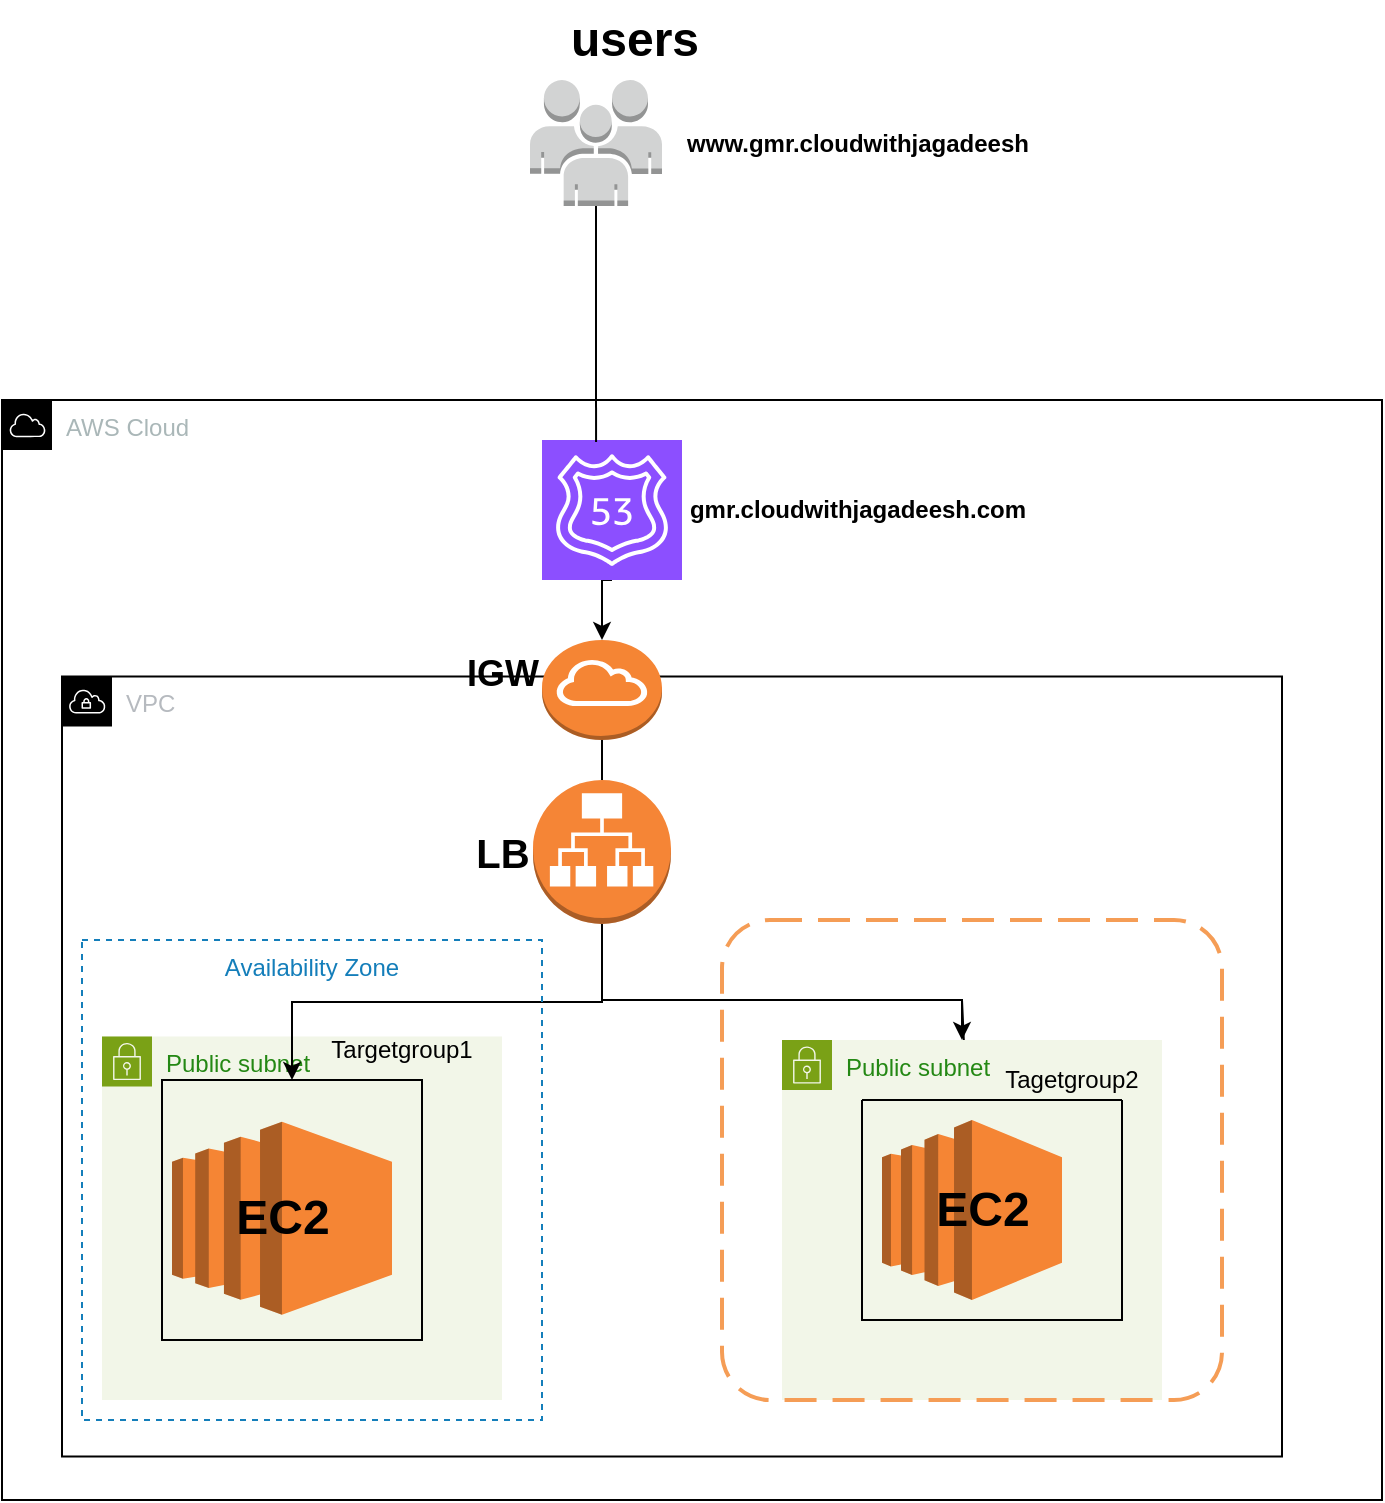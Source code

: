 <mxfile version="24.0.4" type="device">
  <diagram name="Page-1" id="YgBqNYFpUbtydnjwGesW">
    <mxGraphModel dx="880" dy="-382" grid="1" gridSize="10" guides="1" tooltips="1" connect="1" arrows="1" fold="1" page="1" pageScale="1" pageWidth="1100" pageHeight="850" math="0" shadow="0">
      <root>
        <mxCell id="0" />
        <mxCell id="1" parent="0" />
        <mxCell id="RGGTpV-_Let40hKGZ3-E-6" value="AWS Cloud" style="sketch=0;outlineConnect=0;gradientColor=none;html=1;whiteSpace=wrap;fontSize=12;fontStyle=0;shape=mxgraph.aws4.group;grIcon=mxgraph.aws4.group_aws_cloud;strokeColor=default;fillColor=none;verticalAlign=top;align=left;spacingLeft=30;fontColor=#AAB7B8;dashed=0;" vertex="1" parent="1">
          <mxGeometry x="140" y="1140" width="690" height="550" as="geometry" />
        </mxCell>
        <mxCell id="RGGTpV-_Let40hKGZ3-E-8" value="Public subnet" style="points=[[0,0],[0.25,0],[0.5,0],[0.75,0],[1,0],[1,0.25],[1,0.5],[1,0.75],[1,1],[0.75,1],[0.5,1],[0.25,1],[0,1],[0,0.75],[0,0.5],[0,0.25]];outlineConnect=0;gradientColor=none;html=1;whiteSpace=wrap;fontSize=12;fontStyle=0;container=1;pointerEvents=0;collapsible=0;recursiveResize=0;shape=mxgraph.aws4.group;grIcon=mxgraph.aws4.group_security_group;grStroke=0;strokeColor=#7AA116;fillColor=#F2F6E8;verticalAlign=top;align=left;spacingLeft=30;fontColor=#248814;dashed=0;" vertex="1" parent="1">
          <mxGeometry x="190" y="1458.25" width="200" height="181.75" as="geometry" />
        </mxCell>
        <mxCell id="RGGTpV-_Let40hKGZ3-E-7" value="VPC" style="sketch=0;outlineConnect=0;gradientColor=none;html=1;whiteSpace=wrap;fontSize=12;fontStyle=0;shape=mxgraph.aws4.group;grIcon=mxgraph.aws4.group_vpc;strokeColor=#000000;fillColor=none;verticalAlign=top;align=left;spacingLeft=30;fontColor=#B6BABF;dashed=0;" vertex="1" parent="RGGTpV-_Let40hKGZ3-E-8">
          <mxGeometry x="-20" y="-180" width="610" height="390" as="geometry" />
        </mxCell>
        <mxCell id="RGGTpV-_Let40hKGZ3-E-28" value="Targetgroup1" style="text;html=1;align=center;verticalAlign=middle;whiteSpace=wrap;rounded=0;" vertex="1" parent="RGGTpV-_Let40hKGZ3-E-8">
          <mxGeometry x="120" y="-8.25" width="60" height="30" as="geometry" />
        </mxCell>
        <mxCell id="RGGTpV-_Let40hKGZ3-E-16" value="" style="whiteSpace=wrap;html=1;aspect=fixed;fillColor=none;" vertex="1" parent="RGGTpV-_Let40hKGZ3-E-8">
          <mxGeometry x="30" y="21.75" width="130" height="130" as="geometry" />
        </mxCell>
        <mxCell id="RGGTpV-_Let40hKGZ3-E-18" style="edgeStyle=orthogonalEdgeStyle;rounded=0;orthogonalLoop=1;jettySize=auto;html=1;exitX=0.5;exitY=1;exitDx=0;exitDy=0;exitPerimeter=0;entryX=0.5;entryY=0;entryDx=0;entryDy=0;" edge="1" parent="1" source="RGGTpV-_Let40hKGZ3-E-10" target="RGGTpV-_Let40hKGZ3-E-16">
          <mxGeometry relative="1" as="geometry" />
        </mxCell>
        <mxCell id="RGGTpV-_Let40hKGZ3-E-10" value="" style="outlineConnect=0;dashed=0;verticalLabelPosition=bottom;verticalAlign=top;align=center;html=1;shape=mxgraph.aws3.application_load_balancer;fillColor=#F58536;gradientColor=none;" vertex="1" parent="1">
          <mxGeometry x="405.5" y="1330" width="69" height="72" as="geometry" />
        </mxCell>
        <mxCell id="RGGTpV-_Let40hKGZ3-E-19" value="" style="outlineConnect=0;dashed=0;verticalLabelPosition=bottom;verticalAlign=top;align=center;html=1;shape=mxgraph.aws3.internet_gateway;fillColor=#F58534;gradientColor=none;" vertex="1" parent="1">
          <mxGeometry x="410" y="1260" width="60" height="50" as="geometry" />
        </mxCell>
        <mxCell id="RGGTpV-_Let40hKGZ3-E-23" style="edgeStyle=orthogonalEdgeStyle;rounded=0;orthogonalLoop=1;jettySize=auto;html=1;exitX=0.5;exitY=1;exitDx=0;exitDy=0;exitPerimeter=0;" edge="1" parent="1" source="RGGTpV-_Let40hKGZ3-E-20" target="RGGTpV-_Let40hKGZ3-E-19">
          <mxGeometry relative="1" as="geometry">
            <Array as="points">
              <mxPoint x="440" y="1230" />
            </Array>
          </mxGeometry>
        </mxCell>
        <mxCell id="RGGTpV-_Let40hKGZ3-E-20" value="" style="sketch=0;points=[[0,0,0],[0.25,0,0],[0.5,0,0],[0.75,0,0],[1,0,0],[0,1,0],[0.25,1,0],[0.5,1,0],[0.75,1,0],[1,1,0],[0,0.25,0],[0,0.5,0],[0,0.75,0],[1,0.25,0],[1,0.5,0],[1,0.75,0]];outlineConnect=0;fontColor=#232F3E;fillColor=#8C4FFF;strokeColor=#ffffff;dashed=0;verticalLabelPosition=bottom;verticalAlign=top;align=center;html=1;fontSize=12;fontStyle=0;aspect=fixed;shape=mxgraph.aws4.resourceIcon;resIcon=mxgraph.aws4.route_53;" vertex="1" parent="1">
          <mxGeometry x="410" y="1160" width="70" height="70" as="geometry" />
        </mxCell>
        <mxCell id="RGGTpV-_Let40hKGZ3-E-21" value="" style="endArrow=none;html=1;rounded=0;exitX=0.5;exitY=1;exitDx=0;exitDy=0;exitPerimeter=0;entryX=0.5;entryY=0;entryDx=0;entryDy=0;entryPerimeter=0;" edge="1" parent="1" source="RGGTpV-_Let40hKGZ3-E-19" target="RGGTpV-_Let40hKGZ3-E-10">
          <mxGeometry width="50" height="50" relative="1" as="geometry">
            <mxPoint x="400" y="1400" as="sourcePoint" />
            <mxPoint x="450" y="1350" as="targetPoint" />
          </mxGeometry>
        </mxCell>
        <mxCell id="RGGTpV-_Let40hKGZ3-E-24" value="" style="outlineConnect=0;dashed=0;verticalLabelPosition=bottom;verticalAlign=top;align=center;html=1;shape=mxgraph.aws3.users;fillColor=#D2D3D3;gradientColor=none;" vertex="1" parent="1">
          <mxGeometry x="404" y="980" width="66" height="63" as="geometry" />
        </mxCell>
        <mxCell id="RGGTpV-_Let40hKGZ3-E-25" value="" style="endArrow=none;html=1;rounded=0;exitX=0.5;exitY=1;exitDx=0;exitDy=0;exitPerimeter=0;entryX=0.386;entryY=0.014;entryDx=0;entryDy=0;entryPerimeter=0;" edge="1" parent="1" source="RGGTpV-_Let40hKGZ3-E-24" target="RGGTpV-_Let40hKGZ3-E-20">
          <mxGeometry width="50" height="50" relative="1" as="geometry">
            <mxPoint x="400" y="1160" as="sourcePoint" />
            <mxPoint x="450" y="1110" as="targetPoint" />
          </mxGeometry>
        </mxCell>
        <mxCell id="RGGTpV-_Let40hKGZ3-E-30" value="&lt;span style=&quot;font-size: 20px;&quot;&gt;LB&lt;/span&gt;" style="text;strokeColor=none;fillColor=none;html=1;fontSize=24;fontStyle=1;verticalAlign=middle;align=center;" vertex="1" parent="1">
          <mxGeometry x="340" y="1346" width="100" height="40" as="geometry" />
        </mxCell>
        <mxCell id="RGGTpV-_Let40hKGZ3-E-31" value="&lt;font style=&quot;font-size: 18px;&quot;&gt;IGW&lt;/font&gt;" style="text;strokeColor=none;fillColor=none;html=1;fontSize=24;fontStyle=1;verticalAlign=middle;align=center;" vertex="1" parent="1">
          <mxGeometry x="340" y="1255" width="100" height="40" as="geometry" />
        </mxCell>
        <mxCell id="RGGTpV-_Let40hKGZ3-E-32" value="users" style="text;strokeColor=none;fillColor=none;html=1;fontSize=24;fontStyle=1;verticalAlign=middle;align=center;" vertex="1" parent="1">
          <mxGeometry x="405.5" y="940" width="100" height="40" as="geometry" />
        </mxCell>
        <mxCell id="RGGTpV-_Let40hKGZ3-E-33" value="&lt;b&gt;gmr.cloudwithjagadeesh.com&lt;/b&gt;" style="text;html=1;align=center;verticalAlign=middle;whiteSpace=wrap;rounded=0;" vertex="1" parent="1">
          <mxGeometry x="480" y="1180" width="175.5" height="30" as="geometry" />
        </mxCell>
        <mxCell id="RGGTpV-_Let40hKGZ3-E-34" value="www.gmr.cloudwithjagadeesh" style="text;html=1;align=center;verticalAlign=middle;whiteSpace=wrap;rounded=0;fontStyle=1" vertex="1" parent="1">
          <mxGeometry x="537.75" y="996.5" width="60" height="30" as="geometry" />
        </mxCell>
        <mxCell id="RGGTpV-_Let40hKGZ3-E-27" value="EC2" style="text;strokeColor=none;fillColor=none;html=1;fontSize=24;fontStyle=1;verticalAlign=middle;align=center;" vertex="1" parent="1">
          <mxGeometry x="230" y="1510" width="100" height="40" as="geometry" />
        </mxCell>
        <mxCell id="RGGTpV-_Let40hKGZ3-E-9" value="" style="outlineConnect=0;dashed=0;verticalLabelPosition=bottom;verticalAlign=top;align=center;html=1;shape=mxgraph.aws3.ec2;fillColor=#F58534;gradientColor=none;" vertex="1" parent="1">
          <mxGeometry x="225" y="1500.88" width="110" height="96.5" as="geometry" />
        </mxCell>
        <mxCell id="RGGTpV-_Let40hKGZ3-E-38" value="Public subnet" style="points=[[0,0],[0.25,0],[0.5,0],[0.75,0],[1,0],[1,0.25],[1,0.5],[1,0.75],[1,1],[0.75,1],[0.5,1],[0.25,1],[0,1],[0,0.75],[0,0.5],[0,0.25]];outlineConnect=0;gradientColor=none;html=1;whiteSpace=wrap;fontSize=12;fontStyle=0;container=1;pointerEvents=0;collapsible=0;recursiveResize=0;shape=mxgraph.aws4.group;grIcon=mxgraph.aws4.group_security_group;grStroke=0;strokeColor=#7AA116;fillColor=#F2F6E8;verticalAlign=top;align=left;spacingLeft=30;fontColor=#248814;dashed=0;" vertex="1" parent="1">
          <mxGeometry x="530" y="1460" width="190" height="180" as="geometry" />
        </mxCell>
        <mxCell id="RGGTpV-_Let40hKGZ3-E-39" value="" style="outlineConnect=0;dashed=0;verticalLabelPosition=bottom;verticalAlign=top;align=center;html=1;shape=mxgraph.aws3.ec2;fillColor=#F58534;gradientColor=none;" vertex="1" parent="1">
          <mxGeometry x="580" y="1500" width="90" height="90" as="geometry" />
        </mxCell>
        <mxCell id="RGGTpV-_Let40hKGZ3-E-43" value="" style="swimlane;startSize=0;" vertex="1" parent="1">
          <mxGeometry x="570" y="1490" width="130" height="110" as="geometry" />
        </mxCell>
        <mxCell id="RGGTpV-_Let40hKGZ3-E-52" value="EC2" style="text;strokeColor=none;fillColor=none;html=1;fontSize=24;fontStyle=1;verticalAlign=middle;align=center;" vertex="1" parent="RGGTpV-_Let40hKGZ3-E-43">
          <mxGeometry x="10" y="35" width="100" height="40" as="geometry" />
        </mxCell>
        <mxCell id="RGGTpV-_Let40hKGZ3-E-44" value="Tagetgroup2" style="text;html=1;align=center;verticalAlign=middle;whiteSpace=wrap;rounded=0;" vertex="1" parent="1">
          <mxGeometry x="630" y="1460" width="90" height="40" as="geometry" />
        </mxCell>
        <mxCell id="RGGTpV-_Let40hKGZ3-E-48" value="" style="endArrow=none;html=1;rounded=0;" edge="1" parent="1" source="RGGTpV-_Let40hKGZ3-E-38">
          <mxGeometry width="50" height="50" relative="1" as="geometry">
            <mxPoint x="400" y="1390" as="sourcePoint" />
            <mxPoint x="440" y="1440" as="targetPoint" />
            <Array as="points">
              <mxPoint x="620" y="1440" />
            </Array>
          </mxGeometry>
        </mxCell>
        <mxCell id="RGGTpV-_Let40hKGZ3-E-49" value="" style="endArrow=classic;html=1;rounded=0;" edge="1" parent="1">
          <mxGeometry width="50" height="50" relative="1" as="geometry">
            <mxPoint x="440" y="1440" as="sourcePoint" />
            <mxPoint x="620" y="1460" as="targetPoint" />
            <Array as="points">
              <mxPoint x="620" y="1440" />
            </Array>
          </mxGeometry>
        </mxCell>
        <mxCell id="RGGTpV-_Let40hKGZ3-E-51" value="EC2" style="text;strokeColor=none;fillColor=none;html=1;fontSize=24;fontStyle=1;verticalAlign=middle;align=center;" vertex="1" parent="1">
          <mxGeometry x="230" y="1529.13" width="100" height="40" as="geometry" />
        </mxCell>
        <mxCell id="RGGTpV-_Let40hKGZ3-E-57" value="" style="rounded=1;arcSize=10;dashed=1;strokeColor=#F59D56;fillColor=none;gradientColor=none;dashPattern=8 4;strokeWidth=2;" vertex="1" parent="1">
          <mxGeometry x="500" y="1400" width="250" height="240" as="geometry" />
        </mxCell>
        <mxCell id="RGGTpV-_Let40hKGZ3-E-59" value="Availability Zone" style="fillColor=none;strokeColor=#147EBA;dashed=1;verticalAlign=top;fontStyle=0;fontColor=#147EBA;whiteSpace=wrap;html=1;" vertex="1" parent="1">
          <mxGeometry x="180" y="1410" width="230" height="240" as="geometry" />
        </mxCell>
      </root>
    </mxGraphModel>
  </diagram>
</mxfile>
